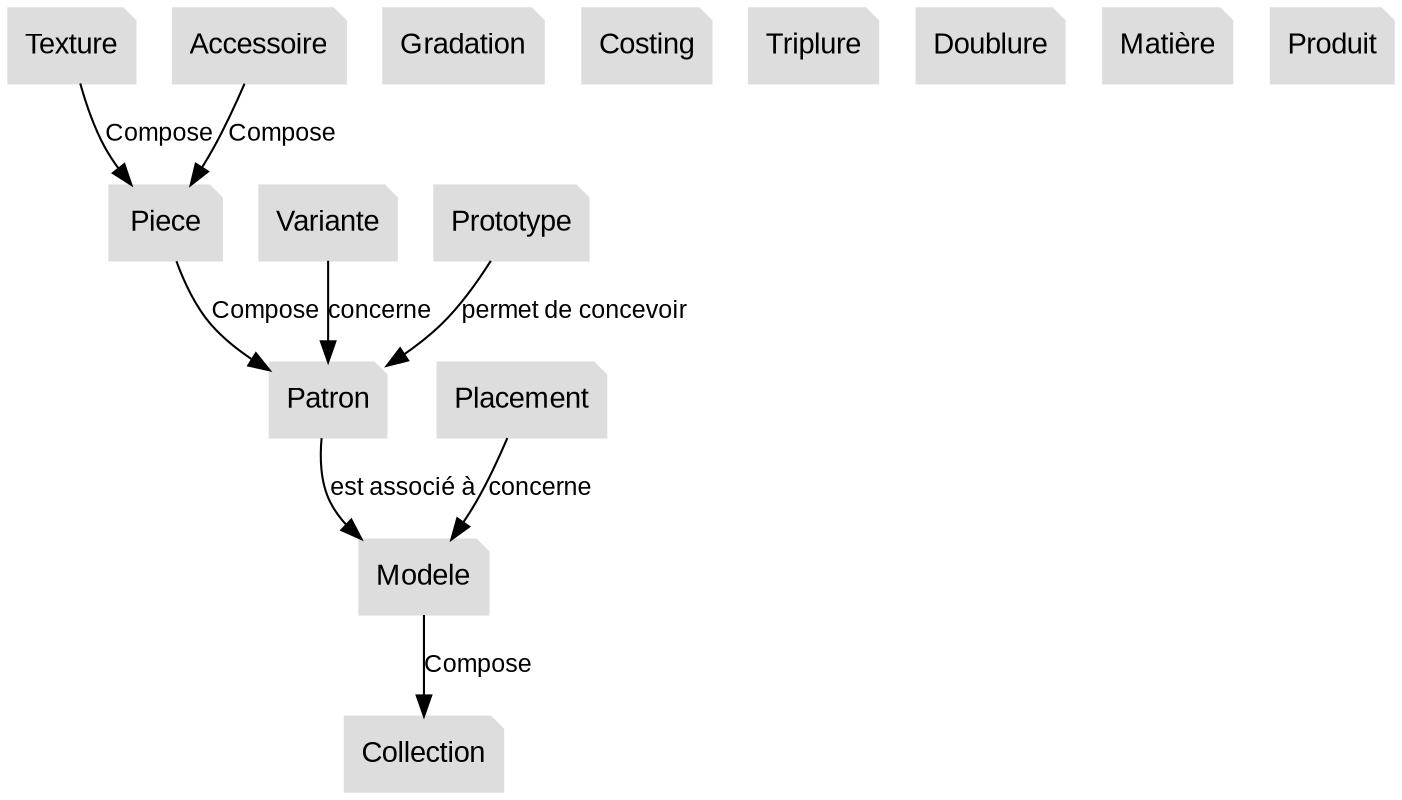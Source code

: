 digraph leccdm {

 /*
 dot input.dot | gvpr -c -fswimy.g | neato -n2 -Tpng > output.png
 dot input.dot | gvpr -c -fswimy.g | neato -n2 > output.dot

D:

cd "d:\Users\g.gojard\Documents\Personel\graphviz"

D:\Users\g.gojard\Documents\Applications\graphviz-2.38\bin\dot.exe "input/lecorg.dot"  -Tpng  -o "output/lecorg.png"

 */

/*rankdir=LR; overlap=scalexy; splines=ortho; sep=1; nodesep=0.5;*/
/*rankdir=TB; overlap=scalexy; splines=ortho; sep=1; nodesep=1;*/

 /* rankdir=TB; overlap=scalexy; sep=0.1; nodesep=1; */ 
node[fontsize=14.0 ,fontname="arial" ,shape="note" ,style="filled" ,color="#dddddd"];
edge[fontsize=12.0 ,fontname="arial" ,minlen=1.0];

/* "" [label="" ,color=red]; */
"1" [label="Modele"];
"2" [label="Patron"];
"3" [label="Piece"];
"4" [label="Collection"];
"5" [label="Texture"];
"6" [label="Gradation"];
"7" [label="Variante"];
"8" [label="Prototype"];
"9" [label="Costing"];
"10" [label="Triplure"];
"11" [label="Doublure"];
"12" [label="Matière"];
"13" [label="Accessoire"];
"14" [label="Produit"];
"15" [label="Placement"];



"1" -> "4" [label="Compose"];
"3" -> "2" [label="Compose"];
"5" -> "3" [label="Compose"];
"2" -> "1" [label="est associé à"];
"7" -> "2" [label="concerne"];
"8" -> "2" [label="permet de concevoir"];
"13" -> "3" [label="Compose"];
"15" -> "1" [label="concerne"];



}
